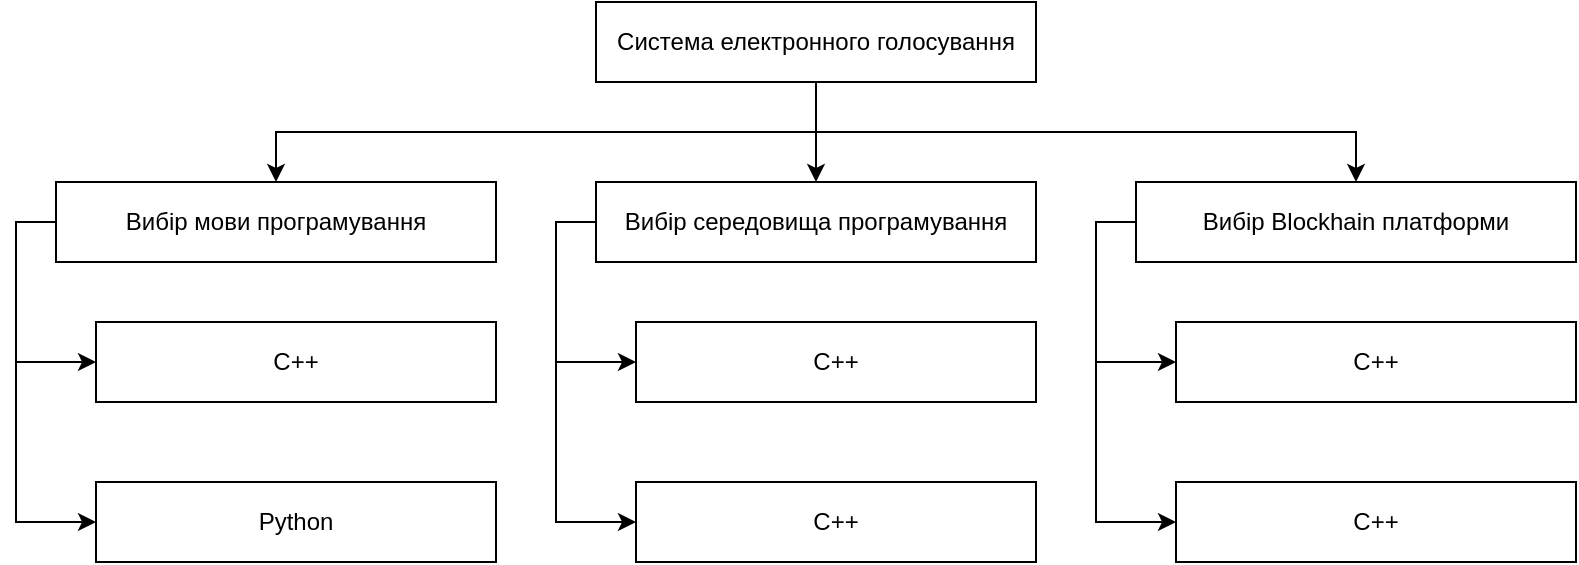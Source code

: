 <mxfile version="13.10.4" type="github">
  <diagram id="qp-Of8HzfodR6Wn6nC1z" name="Page-1">
    <mxGraphModel dx="1315" dy="486" grid="0" gridSize="10" guides="1" tooltips="1" connect="1" arrows="1" fold="1" page="1" pageScale="1" pageWidth="850" pageHeight="1100" math="0" shadow="0">
      <root>
        <mxCell id="0" />
        <mxCell id="1" parent="0" />
        <mxCell id="lSIlRy9xGIUPr3Lpfr0Q-24" style="edgeStyle=orthogonalEdgeStyle;rounded=0;orthogonalLoop=1;jettySize=auto;html=1;exitX=0.5;exitY=1;exitDx=0;exitDy=0;entryX=0.5;entryY=0;entryDx=0;entryDy=0;" edge="1" parent="1" source="lSIlRy9xGIUPr3Lpfr0Q-1" target="lSIlRy9xGIUPr3Lpfr0Q-5">
          <mxGeometry relative="1" as="geometry" />
        </mxCell>
        <mxCell id="lSIlRy9xGIUPr3Lpfr0Q-25" style="edgeStyle=orthogonalEdgeStyle;rounded=0;orthogonalLoop=1;jettySize=auto;html=1;exitX=0.5;exitY=1;exitDx=0;exitDy=0;" edge="1" parent="1" source="lSIlRy9xGIUPr3Lpfr0Q-1" target="lSIlRy9xGIUPr3Lpfr0Q-7">
          <mxGeometry relative="1" as="geometry" />
        </mxCell>
        <mxCell id="lSIlRy9xGIUPr3Lpfr0Q-26" style="edgeStyle=orthogonalEdgeStyle;rounded=0;orthogonalLoop=1;jettySize=auto;html=1;exitX=0.5;exitY=1;exitDx=0;exitDy=0;entryX=0.5;entryY=0;entryDx=0;entryDy=0;" edge="1" parent="1" source="lSIlRy9xGIUPr3Lpfr0Q-1" target="lSIlRy9xGIUPr3Lpfr0Q-6">
          <mxGeometry relative="1" as="geometry" />
        </mxCell>
        <mxCell id="lSIlRy9xGIUPr3Lpfr0Q-1" value="Система електронного голосування" style="rounded=0;whiteSpace=wrap;html=1;" vertex="1" parent="1">
          <mxGeometry x="331" y="126" width="220" height="40" as="geometry" />
        </mxCell>
        <mxCell id="lSIlRy9xGIUPr3Lpfr0Q-17" style="edgeStyle=orthogonalEdgeStyle;rounded=0;orthogonalLoop=1;jettySize=auto;html=1;exitX=0;exitY=0.5;exitDx=0;exitDy=0;entryX=0;entryY=0.5;entryDx=0;entryDy=0;" edge="1" parent="1" source="lSIlRy9xGIUPr3Lpfr0Q-5" target="lSIlRy9xGIUPr3Lpfr0Q-10">
          <mxGeometry relative="1" as="geometry" />
        </mxCell>
        <mxCell id="lSIlRy9xGIUPr3Lpfr0Q-18" style="edgeStyle=orthogonalEdgeStyle;rounded=0;orthogonalLoop=1;jettySize=auto;html=1;entryX=0;entryY=0.5;entryDx=0;entryDy=0;exitX=0;exitY=0.5;exitDx=0;exitDy=0;" edge="1" parent="1" source="lSIlRy9xGIUPr3Lpfr0Q-5" target="lSIlRy9xGIUPr3Lpfr0Q-11">
          <mxGeometry relative="1" as="geometry" />
        </mxCell>
        <mxCell id="lSIlRy9xGIUPr3Lpfr0Q-5" value="Вибір мови програмування" style="rounded=0;whiteSpace=wrap;html=1;" vertex="1" parent="1">
          <mxGeometry x="61" y="216" width="220" height="40" as="geometry" />
        </mxCell>
        <mxCell id="lSIlRy9xGIUPr3Lpfr0Q-19" style="edgeStyle=orthogonalEdgeStyle;rounded=0;orthogonalLoop=1;jettySize=auto;html=1;exitX=0;exitY=0.5;exitDx=0;exitDy=0;entryX=0;entryY=0.5;entryDx=0;entryDy=0;" edge="1" parent="1" source="lSIlRy9xGIUPr3Lpfr0Q-6" target="lSIlRy9xGIUPr3Lpfr0Q-12">
          <mxGeometry relative="1" as="geometry" />
        </mxCell>
        <mxCell id="lSIlRy9xGIUPr3Lpfr0Q-20" style="edgeStyle=orthogonalEdgeStyle;rounded=0;orthogonalLoop=1;jettySize=auto;html=1;exitX=0;exitY=0.5;exitDx=0;exitDy=0;entryX=0;entryY=0.5;entryDx=0;entryDy=0;" edge="1" parent="1" source="lSIlRy9xGIUPr3Lpfr0Q-6" target="lSIlRy9xGIUPr3Lpfr0Q-13">
          <mxGeometry relative="1" as="geometry" />
        </mxCell>
        <mxCell id="lSIlRy9xGIUPr3Lpfr0Q-6" value="Вибір середовища програмування" style="rounded=0;whiteSpace=wrap;html=1;" vertex="1" parent="1">
          <mxGeometry x="331" y="216" width="220" height="40" as="geometry" />
        </mxCell>
        <mxCell id="lSIlRy9xGIUPr3Lpfr0Q-21" style="edgeStyle=orthogonalEdgeStyle;rounded=0;orthogonalLoop=1;jettySize=auto;html=1;exitX=0;exitY=0.5;exitDx=0;exitDy=0;entryX=0;entryY=0.5;entryDx=0;entryDy=0;" edge="1" parent="1" source="lSIlRy9xGIUPr3Lpfr0Q-7" target="lSIlRy9xGIUPr3Lpfr0Q-15">
          <mxGeometry relative="1" as="geometry" />
        </mxCell>
        <mxCell id="lSIlRy9xGIUPr3Lpfr0Q-22" style="edgeStyle=orthogonalEdgeStyle;rounded=0;orthogonalLoop=1;jettySize=auto;html=1;exitX=0;exitY=0.5;exitDx=0;exitDy=0;entryX=0;entryY=0.5;entryDx=0;entryDy=0;" edge="1" parent="1" source="lSIlRy9xGIUPr3Lpfr0Q-7" target="lSIlRy9xGIUPr3Lpfr0Q-14">
          <mxGeometry relative="1" as="geometry" />
        </mxCell>
        <mxCell id="lSIlRy9xGIUPr3Lpfr0Q-7" value="Вибір Blockhain платформи" style="rounded=0;whiteSpace=wrap;html=1;" vertex="1" parent="1">
          <mxGeometry x="601" y="216" width="220" height="40" as="geometry" />
        </mxCell>
        <mxCell id="lSIlRy9xGIUPr3Lpfr0Q-10" value="С++" style="rounded=0;whiteSpace=wrap;html=1;" vertex="1" parent="1">
          <mxGeometry x="81" y="286" width="200" height="40" as="geometry" />
        </mxCell>
        <mxCell id="lSIlRy9xGIUPr3Lpfr0Q-11" value="Python" style="rounded=0;whiteSpace=wrap;html=1;" vertex="1" parent="1">
          <mxGeometry x="81" y="366" width="200" height="40" as="geometry" />
        </mxCell>
        <mxCell id="lSIlRy9xGIUPr3Lpfr0Q-12" value="С++" style="rounded=0;whiteSpace=wrap;html=1;" vertex="1" parent="1">
          <mxGeometry x="351" y="286" width="200" height="40" as="geometry" />
        </mxCell>
        <mxCell id="lSIlRy9xGIUPr3Lpfr0Q-13" value="С++" style="rounded=0;whiteSpace=wrap;html=1;" vertex="1" parent="1">
          <mxGeometry x="351" y="366" width="200" height="40" as="geometry" />
        </mxCell>
        <mxCell id="lSIlRy9xGIUPr3Lpfr0Q-14" value="С++" style="rounded=0;whiteSpace=wrap;html=1;" vertex="1" parent="1">
          <mxGeometry x="621" y="286" width="200" height="40" as="geometry" />
        </mxCell>
        <mxCell id="lSIlRy9xGIUPr3Lpfr0Q-15" value="С++" style="rounded=0;whiteSpace=wrap;html=1;" vertex="1" parent="1">
          <mxGeometry x="621" y="366" width="200" height="40" as="geometry" />
        </mxCell>
      </root>
    </mxGraphModel>
  </diagram>
</mxfile>
